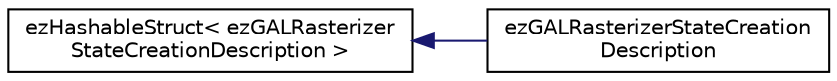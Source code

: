 digraph "Graphical Class Hierarchy"
{
 // LATEX_PDF_SIZE
  edge [fontname="Helvetica",fontsize="10",labelfontname="Helvetica",labelfontsize="10"];
  node [fontname="Helvetica",fontsize="10",shape=record];
  rankdir="LR";
  Node0 [label="ezHashableStruct\< ezGALRasterizer\lStateCreationDescription \>",height=0.2,width=0.4,color="black", fillcolor="white", style="filled",URL="$d3/d14/classez_hashable_struct.htm",tooltip=" "];
  Node0 -> Node1 [dir="back",color="midnightblue",fontsize="10",style="solid",fontname="Helvetica"];
  Node1 [label="ezGALRasterizerStateCreation\lDescription",height=0.2,width=0.4,color="black", fillcolor="white", style="filled",URL="$d8/db2/structez_g_a_l_rasterizer_state_creation_description.htm",tooltip="Describes the settings for a new rasterizer state. See ezGALDevice::CreateRasterizerState."];
}
